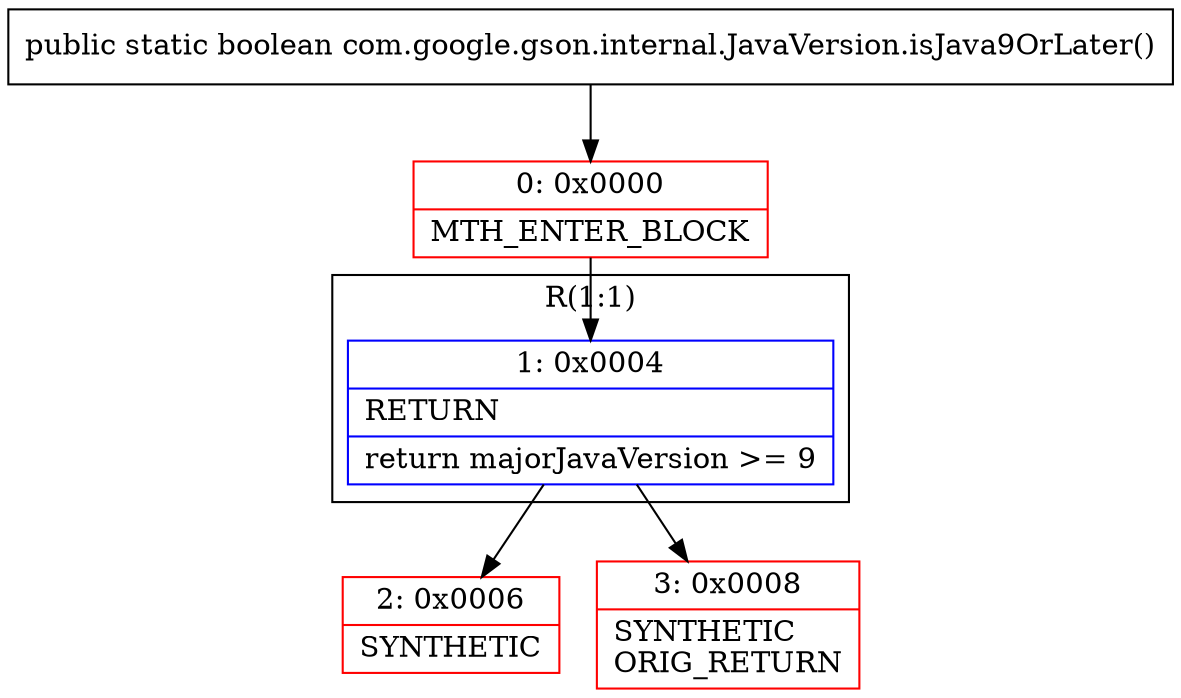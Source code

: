 digraph "CFG forcom.google.gson.internal.JavaVersion.isJava9OrLater()Z" {
subgraph cluster_Region_246593701 {
label = "R(1:1)";
node [shape=record,color=blue];
Node_1 [shape=record,label="{1\:\ 0x0004|RETURN\l|return majorJavaVersion \>= 9\l}"];
}
Node_0 [shape=record,color=red,label="{0\:\ 0x0000|MTH_ENTER_BLOCK\l}"];
Node_2 [shape=record,color=red,label="{2\:\ 0x0006|SYNTHETIC\l}"];
Node_3 [shape=record,color=red,label="{3\:\ 0x0008|SYNTHETIC\lORIG_RETURN\l}"];
MethodNode[shape=record,label="{public static boolean com.google.gson.internal.JavaVersion.isJava9OrLater() }"];
MethodNode -> Node_0;
Node_1 -> Node_2;
Node_1 -> Node_3;
Node_0 -> Node_1;
}

